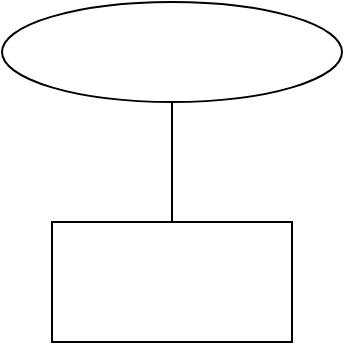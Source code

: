 <mxfile version="14.9.8" type="github">
  <diagram id="M_5o9T0Zfa3jsSFbfTRQ" name="Page-1">
    <mxGraphModel dx="1038" dy="547" grid="1" gridSize="10" guides="1" tooltips="1" connect="1" arrows="1" fold="1" page="1" pageScale="1" pageWidth="827" pageHeight="1169" math="0" shadow="0">
      <root>
        <mxCell id="0" />
        <mxCell id="1" parent="0" />
        <mxCell id="R-2MHPUn--8WQAwCCb6K-1" value="" style="rounded=0;whiteSpace=wrap;html=1;" vertex="1" parent="1">
          <mxGeometry x="105" y="160" width="120" height="60" as="geometry" />
        </mxCell>
        <mxCell id="R-2MHPUn--8WQAwCCb6K-2" value="" style="ellipse;whiteSpace=wrap;html=1;" vertex="1" parent="1">
          <mxGeometry x="80" y="50" width="170" height="50" as="geometry" />
        </mxCell>
        <mxCell id="R-2MHPUn--8WQAwCCb6K-5" value="" style="endArrow=none;html=1;exitX=0.5;exitY=0;exitDx=0;exitDy=0;entryX=0.5;entryY=1;entryDx=0;entryDy=0;" edge="1" parent="1" source="R-2MHPUn--8WQAwCCb6K-1" target="R-2MHPUn--8WQAwCCb6K-2">
          <mxGeometry width="50" height="50" relative="1" as="geometry">
            <mxPoint x="140" y="170" as="sourcePoint" />
            <mxPoint x="190" y="120" as="targetPoint" />
          </mxGeometry>
        </mxCell>
      </root>
    </mxGraphModel>
  </diagram>
</mxfile>
